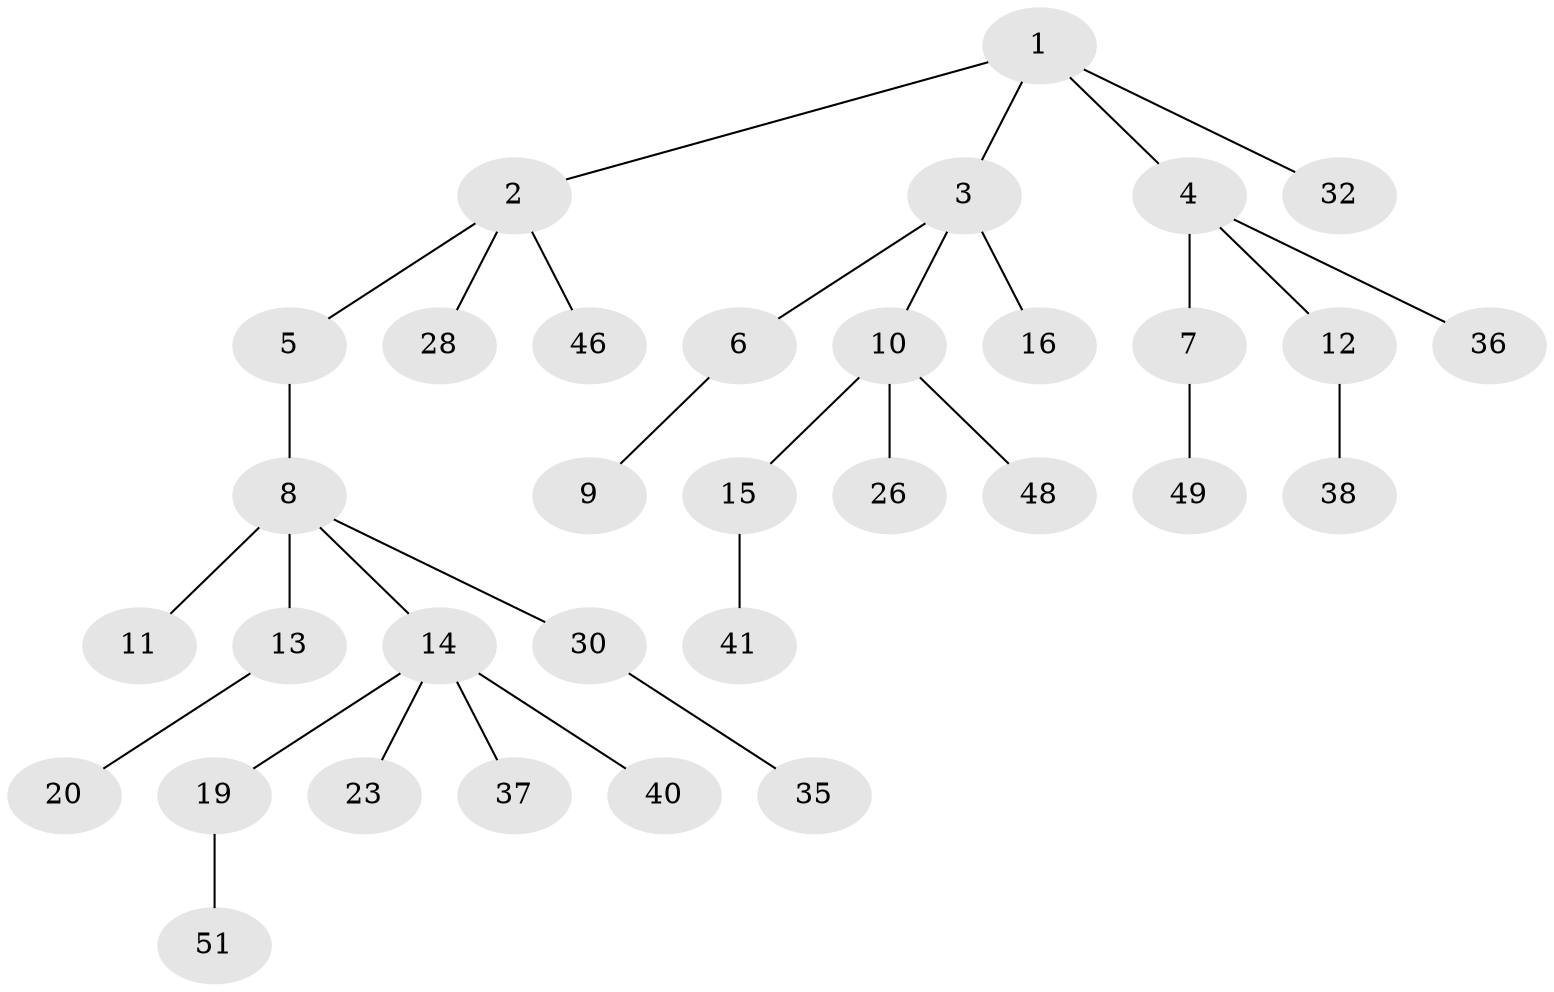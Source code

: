 // Generated by graph-tools (version 1.1) at 2025/52/02/27/25 19:52:09]
// undirected, 33 vertices, 32 edges
graph export_dot {
graph [start="1"]
  node [color=gray90,style=filled];
  1 [super="+21"];
  2 [super="+34"];
  3 [super="+31"];
  4 [super="+42"];
  5;
  6;
  7 [super="+29"];
  8 [super="+25"];
  9 [super="+24"];
  10 [super="+22"];
  11;
  12 [super="+33"];
  13 [super="+17"];
  14 [super="+18"];
  15 [super="+27"];
  16;
  19 [super="+47"];
  20;
  23 [super="+44"];
  26;
  28;
  30 [super="+50"];
  32 [super="+39"];
  35;
  36;
  37;
  38 [super="+45"];
  40;
  41 [super="+43"];
  46;
  48;
  49;
  51;
  1 -- 2;
  1 -- 3;
  1 -- 4;
  1 -- 32;
  2 -- 5;
  2 -- 28;
  2 -- 46;
  3 -- 6;
  3 -- 10;
  3 -- 16;
  4 -- 7;
  4 -- 12;
  4 -- 36;
  5 -- 8;
  6 -- 9;
  7 -- 49;
  8 -- 11;
  8 -- 13;
  8 -- 14;
  8 -- 30;
  10 -- 15;
  10 -- 48;
  10 -- 26;
  12 -- 38;
  13 -- 20;
  14 -- 19;
  14 -- 23;
  14 -- 37;
  14 -- 40;
  15 -- 41;
  19 -- 51;
  30 -- 35;
}
